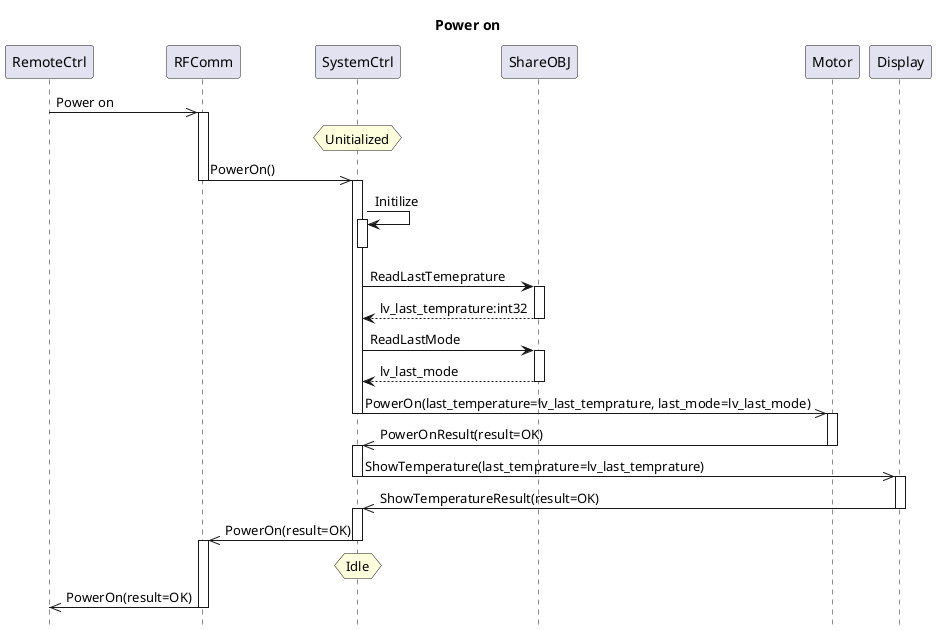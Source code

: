 @startuml power_on
title Power on

hide footbox


RemoteCtrl->>RFComm : Power on
activate RFComm
hnote over SystemCtrl: Unitialized
RFComm->>SystemCtrl:PowerOn()
deactivate RFComm
activate SystemCtrl
SystemCtrl->SystemCtrl:Initilize
activate SystemCtrl
deactivate SystemCtrl
SystemCtrl->ShareOBJ:ReadLastTemeprature
activate ShareOBJ
ShareOBJ-->SystemCtrl:lv_last_temprature:int32
deactivate ShareOBJ
SystemCtrl->ShareOBJ:ReadLastMode
activate ShareOBJ
ShareOBJ-->SystemCtrl:lv_last_mode
deactivate ShareOBJ
SystemCtrl->>Motor:PowerOn(last_temperature=lv_last_temprature, last_mode=lv_last_mode)
deactivate SystemCtrl
activate Motor
Motor->>SystemCtrl: PowerOnResult(result=OK)
deactivate Motor
activate SystemCtrl
SystemCtrl->>Display:ShowTemperature(last_temprature=lv_last_temprature)
deactivate SystemCtrl
activate Display
Display->>SystemCtrl:ShowTemperatureResult(result=OK)
deactivate Display
activate SystemCtrl

SystemCtrl->>RFComm:PowerOn(result=OK)
deactivate SystemCtrl
hnote over SystemCtrl: Idle
activate RFComm
RFComm->>RemoteCtrl:PowerOn(result=OK)
deactivate RFComm

@enduml